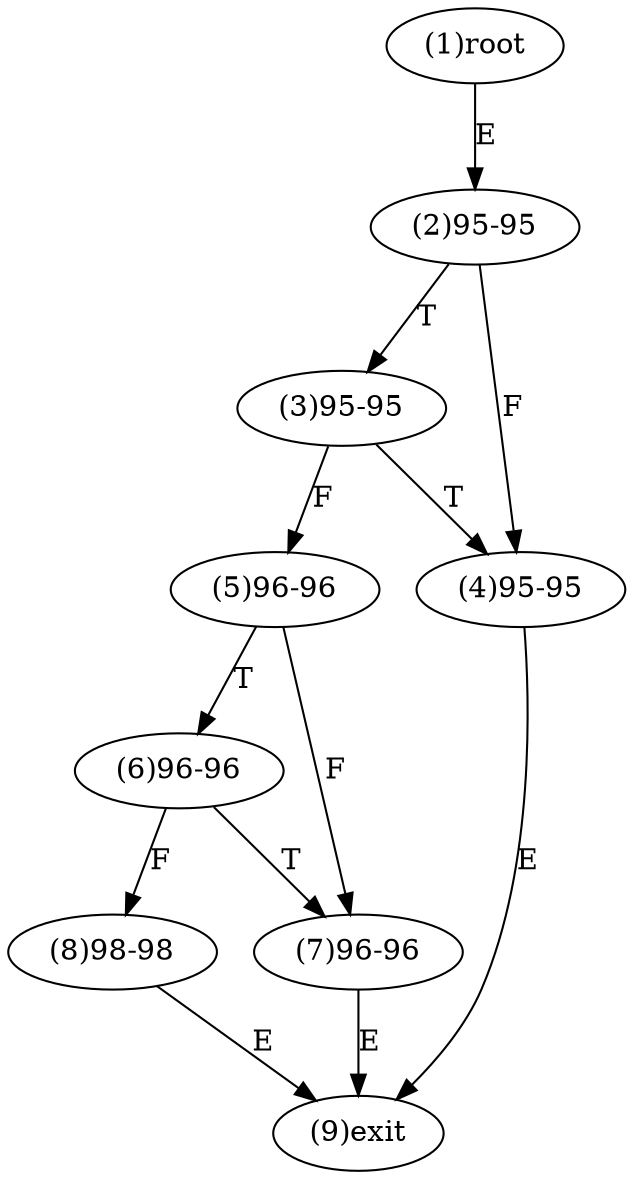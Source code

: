 digraph "" { 
1[ label="(1)root"];
2[ label="(2)95-95"];
3[ label="(3)95-95"];
4[ label="(4)95-95"];
5[ label="(5)96-96"];
6[ label="(6)96-96"];
7[ label="(7)96-96"];
8[ label="(8)98-98"];
9[ label="(9)exit"];
1->2[ label="E"];
2->4[ label="F"];
2->3[ label="T"];
3->5[ label="F"];
3->4[ label="T"];
4->9[ label="E"];
5->7[ label="F"];
5->6[ label="T"];
6->8[ label="F"];
6->7[ label="T"];
7->9[ label="E"];
8->9[ label="E"];
}